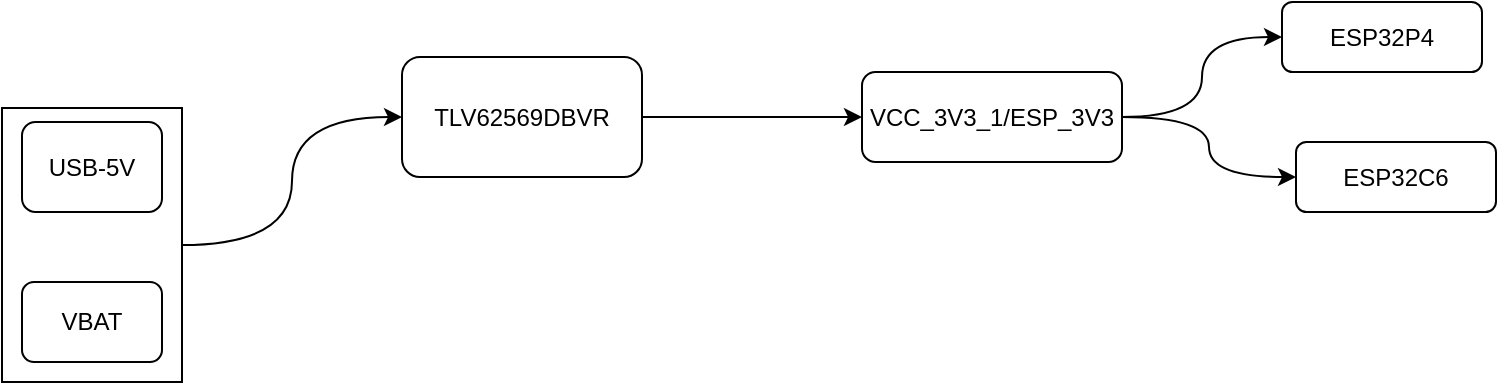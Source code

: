 <mxfile version="28.0.9">
  <diagram name="第 1 页" id="nYBT3L-RAv3rfCjHxJny">
    <mxGraphModel dx="1188" dy="579" grid="1" gridSize="10" guides="1" tooltips="1" connect="1" arrows="1" fold="1" page="1" pageScale="1" pageWidth="827" pageHeight="1169" math="0" shadow="0">
      <root>
        <mxCell id="0" />
        <mxCell id="1" parent="0" />
        <mxCell id="EYiuDghIg9F262BSXGEl-6" style="edgeStyle=orthogonalEdgeStyle;curved=1;rounded=0;orthogonalLoop=1;jettySize=auto;html=1;exitX=1;exitY=0.5;exitDx=0;exitDy=0;" edge="1" parent="1" source="EYiuDghIg9F262BSXGEl-3" target="EYiuDghIg9F262BSXGEl-4">
          <mxGeometry relative="1" as="geometry" />
        </mxCell>
        <mxCell id="EYiuDghIg9F262BSXGEl-3" value="TLV62569DBVR" style="rounded=1;whiteSpace=wrap;html=1;" vertex="1" parent="1">
          <mxGeometry x="280" y="577.5" width="120" height="60" as="geometry" />
        </mxCell>
        <mxCell id="EYiuDghIg9F262BSXGEl-12" style="edgeStyle=orthogonalEdgeStyle;curved=1;rounded=0;orthogonalLoop=1;jettySize=auto;html=1;exitX=1;exitY=0.5;exitDx=0;exitDy=0;entryX=0;entryY=0.5;entryDx=0;entryDy=0;" edge="1" parent="1" source="EYiuDghIg9F262BSXGEl-4" target="EYiuDghIg9F262BSXGEl-10">
          <mxGeometry relative="1" as="geometry" />
        </mxCell>
        <mxCell id="EYiuDghIg9F262BSXGEl-13" style="edgeStyle=orthogonalEdgeStyle;curved=1;rounded=0;orthogonalLoop=1;jettySize=auto;html=1;exitX=1;exitY=0.5;exitDx=0;exitDy=0;entryX=0;entryY=0.5;entryDx=0;entryDy=0;" edge="1" parent="1" source="EYiuDghIg9F262BSXGEl-4" target="EYiuDghIg9F262BSXGEl-11">
          <mxGeometry relative="1" as="geometry" />
        </mxCell>
        <mxCell id="EYiuDghIg9F262BSXGEl-4" value="VCC_3V3_1/ESP_3V3" style="rounded=1;whiteSpace=wrap;html=1;" vertex="1" parent="1">
          <mxGeometry x="510" y="585" width="130" height="45" as="geometry" />
        </mxCell>
        <mxCell id="EYiuDghIg9F262BSXGEl-8" value="" style="group" vertex="1" connectable="0" parent="1">
          <mxGeometry x="80" y="603" width="90" height="137" as="geometry" />
        </mxCell>
        <mxCell id="EYiuDghIg9F262BSXGEl-7" value="" style="rounded=0;whiteSpace=wrap;html=1;" vertex="1" parent="EYiuDghIg9F262BSXGEl-8">
          <mxGeometry width="90" height="137" as="geometry" />
        </mxCell>
        <mxCell id="EYiuDghIg9F262BSXGEl-1" value="USB-5V" style="rounded=1;whiteSpace=wrap;html=1;" vertex="1" parent="EYiuDghIg9F262BSXGEl-8">
          <mxGeometry x="10" y="7" width="70" height="45" as="geometry" />
        </mxCell>
        <mxCell id="EYiuDghIg9F262BSXGEl-2" value="VBAT" style="rounded=1;whiteSpace=wrap;html=1;" vertex="1" parent="EYiuDghIg9F262BSXGEl-8">
          <mxGeometry x="10" y="87" width="70" height="40" as="geometry" />
        </mxCell>
        <mxCell id="EYiuDghIg9F262BSXGEl-9" style="edgeStyle=orthogonalEdgeStyle;curved=1;rounded=0;orthogonalLoop=1;jettySize=auto;html=1;exitX=1;exitY=0.5;exitDx=0;exitDy=0;" edge="1" parent="1" source="EYiuDghIg9F262BSXGEl-7" target="EYiuDghIg9F262BSXGEl-3">
          <mxGeometry relative="1" as="geometry" />
        </mxCell>
        <mxCell id="EYiuDghIg9F262BSXGEl-10" value="ESP32P4" style="rounded=1;whiteSpace=wrap;html=1;" vertex="1" parent="1">
          <mxGeometry x="720" y="550" width="100" height="35" as="geometry" />
        </mxCell>
        <mxCell id="EYiuDghIg9F262BSXGEl-11" value="ESP32C6" style="rounded=1;whiteSpace=wrap;html=1;" vertex="1" parent="1">
          <mxGeometry x="727" y="620" width="100" height="35" as="geometry" />
        </mxCell>
      </root>
    </mxGraphModel>
  </diagram>
</mxfile>
